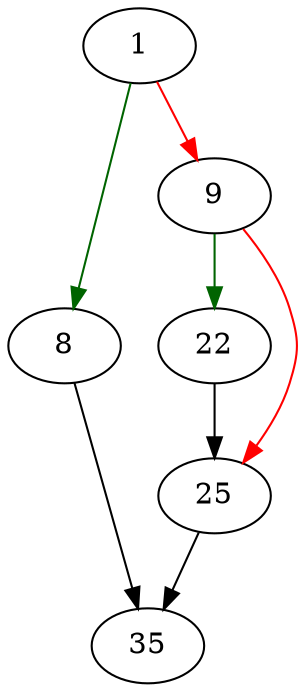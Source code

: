 strict digraph "sqlite3_reset" {
	// Node definitions.
	1 [entry=true];
	8;
	9;
	35;
	22;
	25;

	// Edge definitions.
	1 -> 8 [
		color=darkgreen
		cond=true
	];
	1 -> 9 [
		color=red
		cond=false
	];
	8 -> 35;
	9 -> 22 [
		color=darkgreen
		cond=true
	];
	9 -> 25 [
		color=red
		cond=false
	];
	22 -> 25;
	25 -> 35;
}